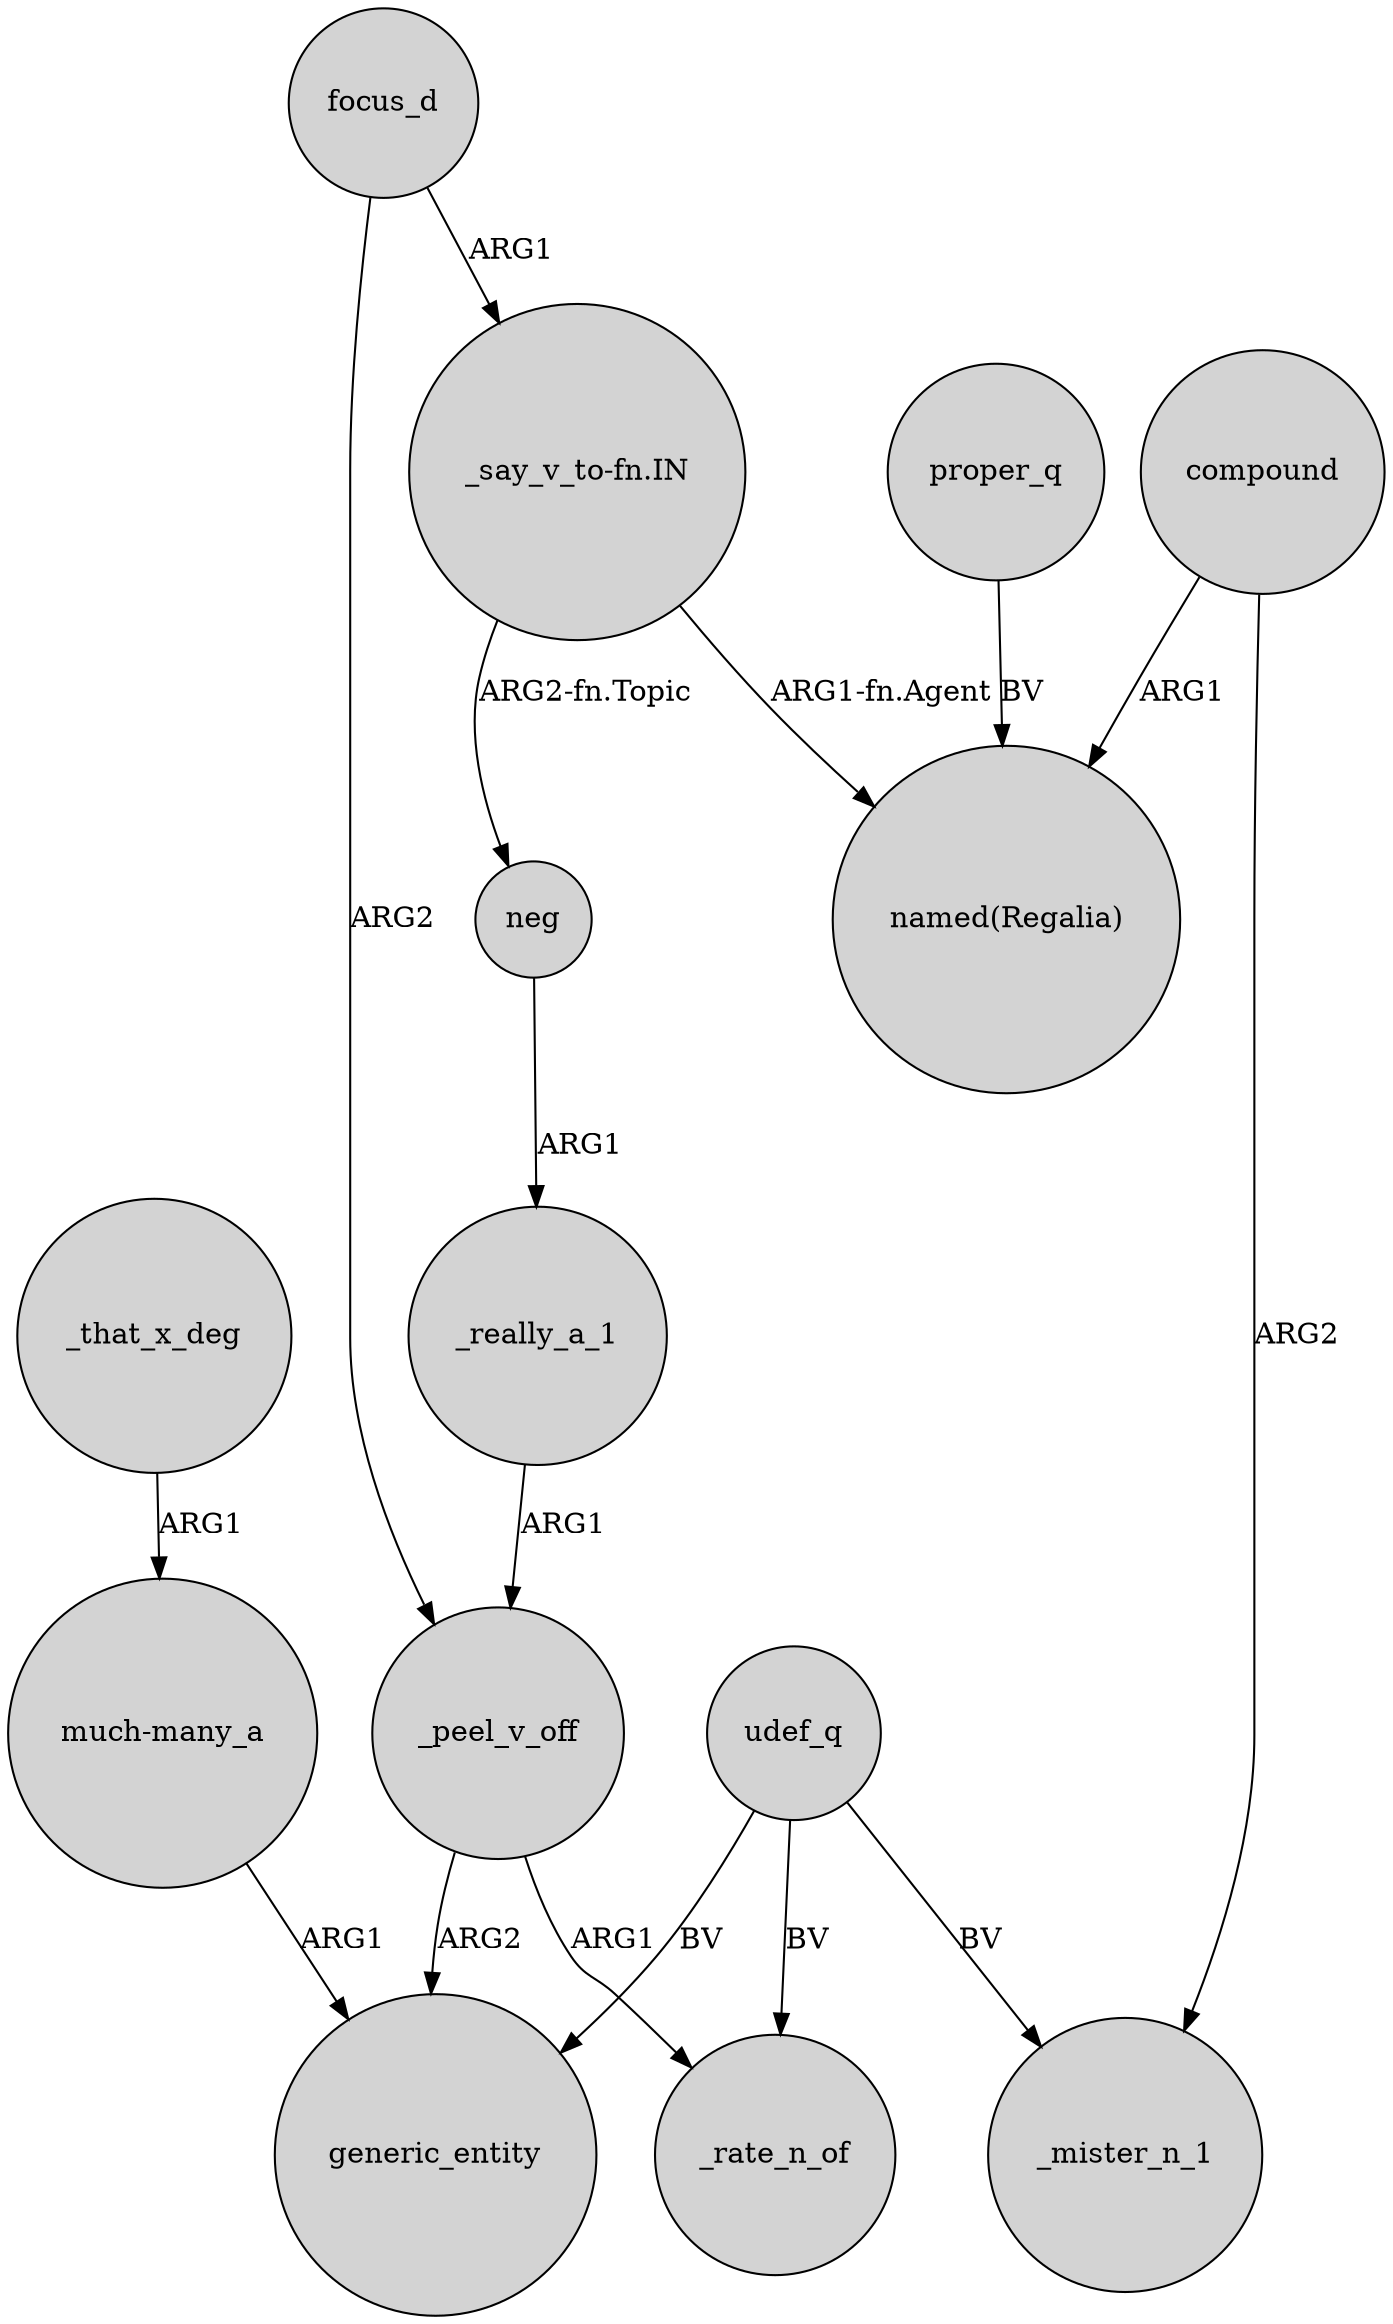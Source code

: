 digraph {
	node [shape=circle style=filled]
	compound -> "named(Regalia)" [label=ARG1]
	udef_q -> _mister_n_1 [label=BV]
	_that_x_deg -> "much-many_a" [label=ARG1]
	_peel_v_off -> generic_entity [label=ARG2]
	"_say_v_to-fn.IN" -> neg [label="ARG2-fn.Topic"]
	udef_q -> _rate_n_of [label=BV]
	neg -> _really_a_1 [label=ARG1]
	udef_q -> generic_entity [label=BV]
	"_say_v_to-fn.IN" -> "named(Regalia)" [label="ARG1-fn.Agent"]
	_peel_v_off -> _rate_n_of [label=ARG1]
	"much-many_a" -> generic_entity [label=ARG1]
	focus_d -> _peel_v_off [label=ARG2]
	_really_a_1 -> _peel_v_off [label=ARG1]
	proper_q -> "named(Regalia)" [label=BV]
	compound -> _mister_n_1 [label=ARG2]
	focus_d -> "_say_v_to-fn.IN" [label=ARG1]
}
